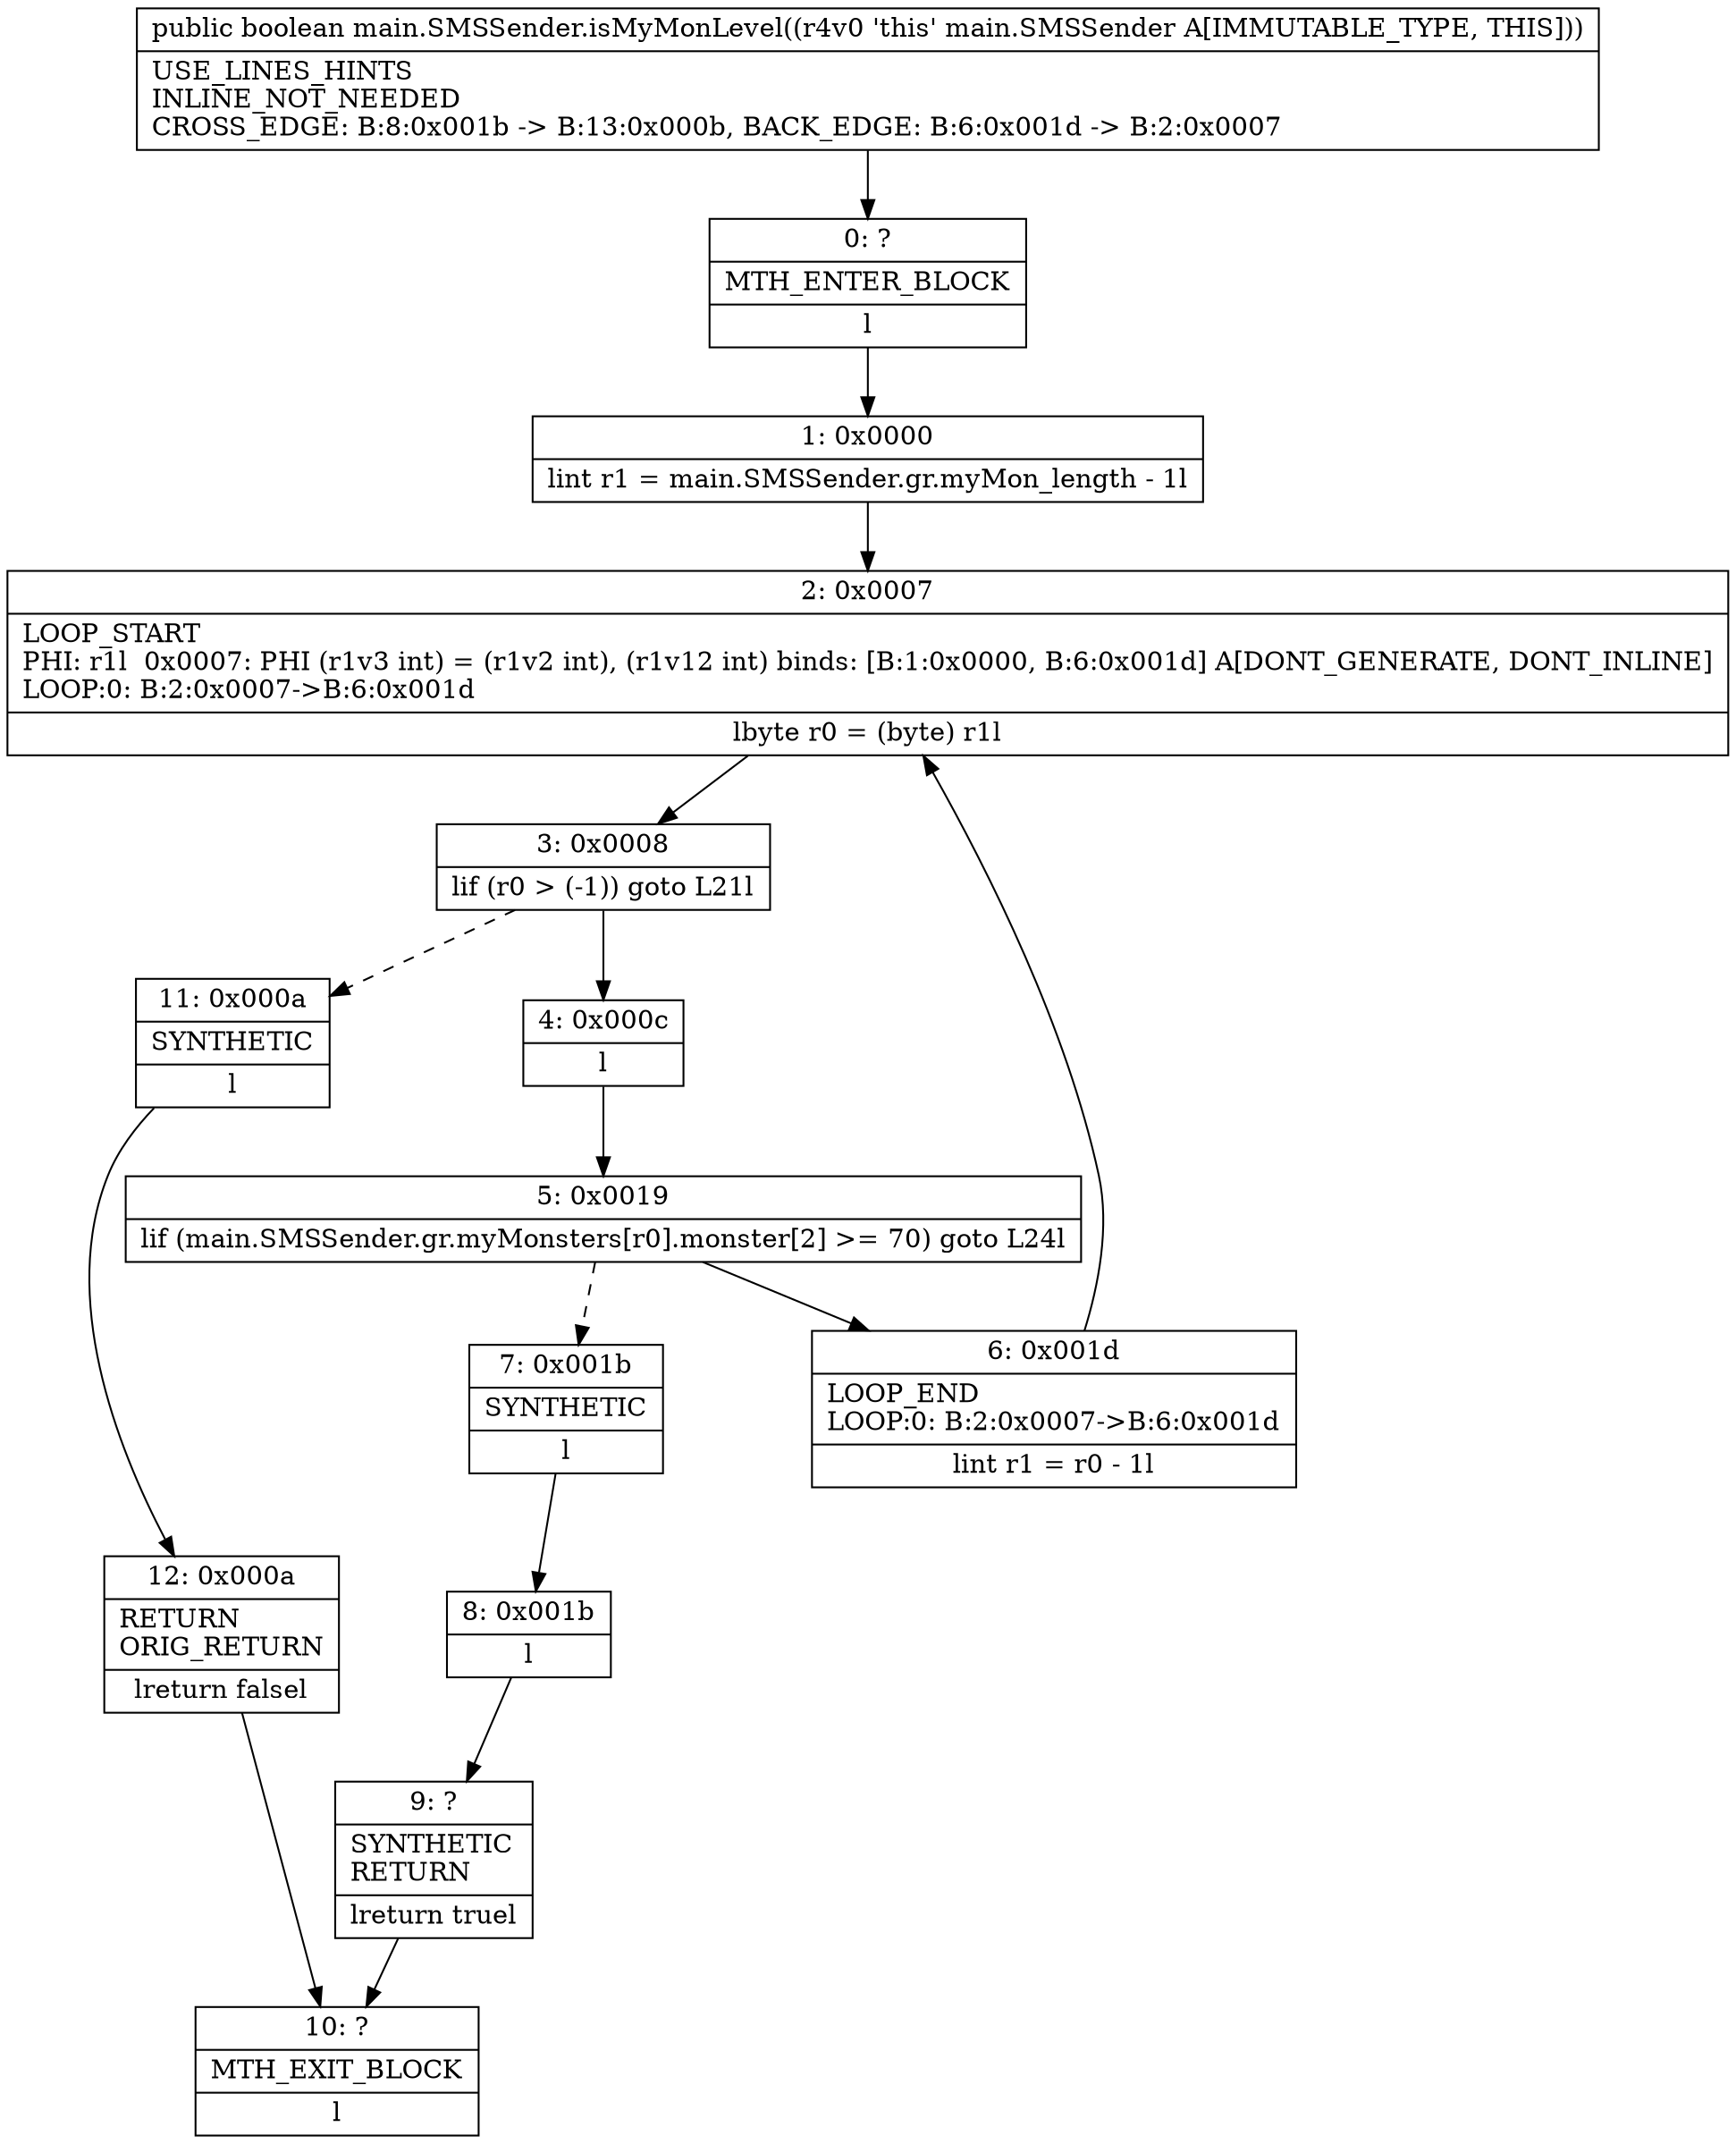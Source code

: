 digraph "CFG formain.SMSSender.isMyMonLevel()Z" {
Node_0 [shape=record,label="{0\:\ ?|MTH_ENTER_BLOCK\l|l}"];
Node_1 [shape=record,label="{1\:\ 0x0000|lint r1 = main.SMSSender.gr.myMon_length \- 1l}"];
Node_2 [shape=record,label="{2\:\ 0x0007|LOOP_START\lPHI: r1l  0x0007: PHI (r1v3 int) = (r1v2 int), (r1v12 int) binds: [B:1:0x0000, B:6:0x001d] A[DONT_GENERATE, DONT_INLINE]\lLOOP:0: B:2:0x0007\-\>B:6:0x001d\l|lbyte r0 = (byte) r1l}"];
Node_3 [shape=record,label="{3\:\ 0x0008|lif (r0 \> (\-1)) goto L21l}"];
Node_4 [shape=record,label="{4\:\ 0x000c|l}"];
Node_5 [shape=record,label="{5\:\ 0x0019|lif (main.SMSSender.gr.myMonsters[r0].monster[2] \>= 70) goto L24l}"];
Node_6 [shape=record,label="{6\:\ 0x001d|LOOP_END\lLOOP:0: B:2:0x0007\-\>B:6:0x001d\l|lint r1 = r0 \- 1l}"];
Node_7 [shape=record,label="{7\:\ 0x001b|SYNTHETIC\l|l}"];
Node_8 [shape=record,label="{8\:\ 0x001b|l}"];
Node_9 [shape=record,label="{9\:\ ?|SYNTHETIC\lRETURN\l|lreturn truel}"];
Node_10 [shape=record,label="{10\:\ ?|MTH_EXIT_BLOCK\l|l}"];
Node_11 [shape=record,label="{11\:\ 0x000a|SYNTHETIC\l|l}"];
Node_12 [shape=record,label="{12\:\ 0x000a|RETURN\lORIG_RETURN\l|lreturn falsel}"];
MethodNode[shape=record,label="{public boolean main.SMSSender.isMyMonLevel((r4v0 'this' main.SMSSender A[IMMUTABLE_TYPE, THIS]))  | USE_LINES_HINTS\lINLINE_NOT_NEEDED\lCROSS_EDGE: B:8:0x001b \-\> B:13:0x000b, BACK_EDGE: B:6:0x001d \-\> B:2:0x0007\l}"];
MethodNode -> Node_0;
Node_0 -> Node_1;
Node_1 -> Node_2;
Node_2 -> Node_3;
Node_3 -> Node_4;
Node_3 -> Node_11[style=dashed];
Node_4 -> Node_5;
Node_5 -> Node_6;
Node_5 -> Node_7[style=dashed];
Node_6 -> Node_2;
Node_7 -> Node_8;
Node_8 -> Node_9;
Node_9 -> Node_10;
Node_11 -> Node_12;
Node_12 -> Node_10;
}

